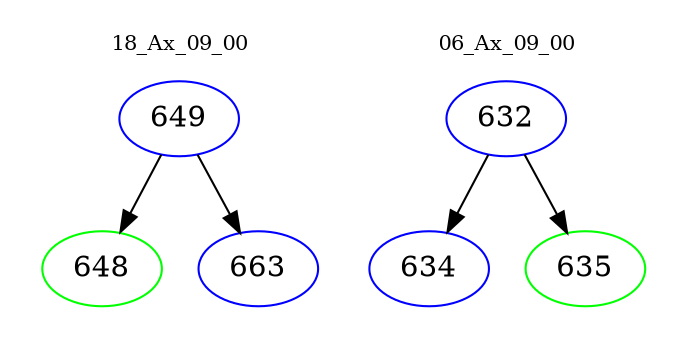 digraph{
subgraph cluster_0 {
color = white
label = "18_Ax_09_00";
fontsize=10;
T0_649 [label="649", color="blue"]
T0_649 -> T0_648 [color="black"]
T0_648 [label="648", color="green"]
T0_649 -> T0_663 [color="black"]
T0_663 [label="663", color="blue"]
}
subgraph cluster_1 {
color = white
label = "06_Ax_09_00";
fontsize=10;
T1_632 [label="632", color="blue"]
T1_632 -> T1_634 [color="black"]
T1_634 [label="634", color="blue"]
T1_632 -> T1_635 [color="black"]
T1_635 [label="635", color="green"]
}
}
